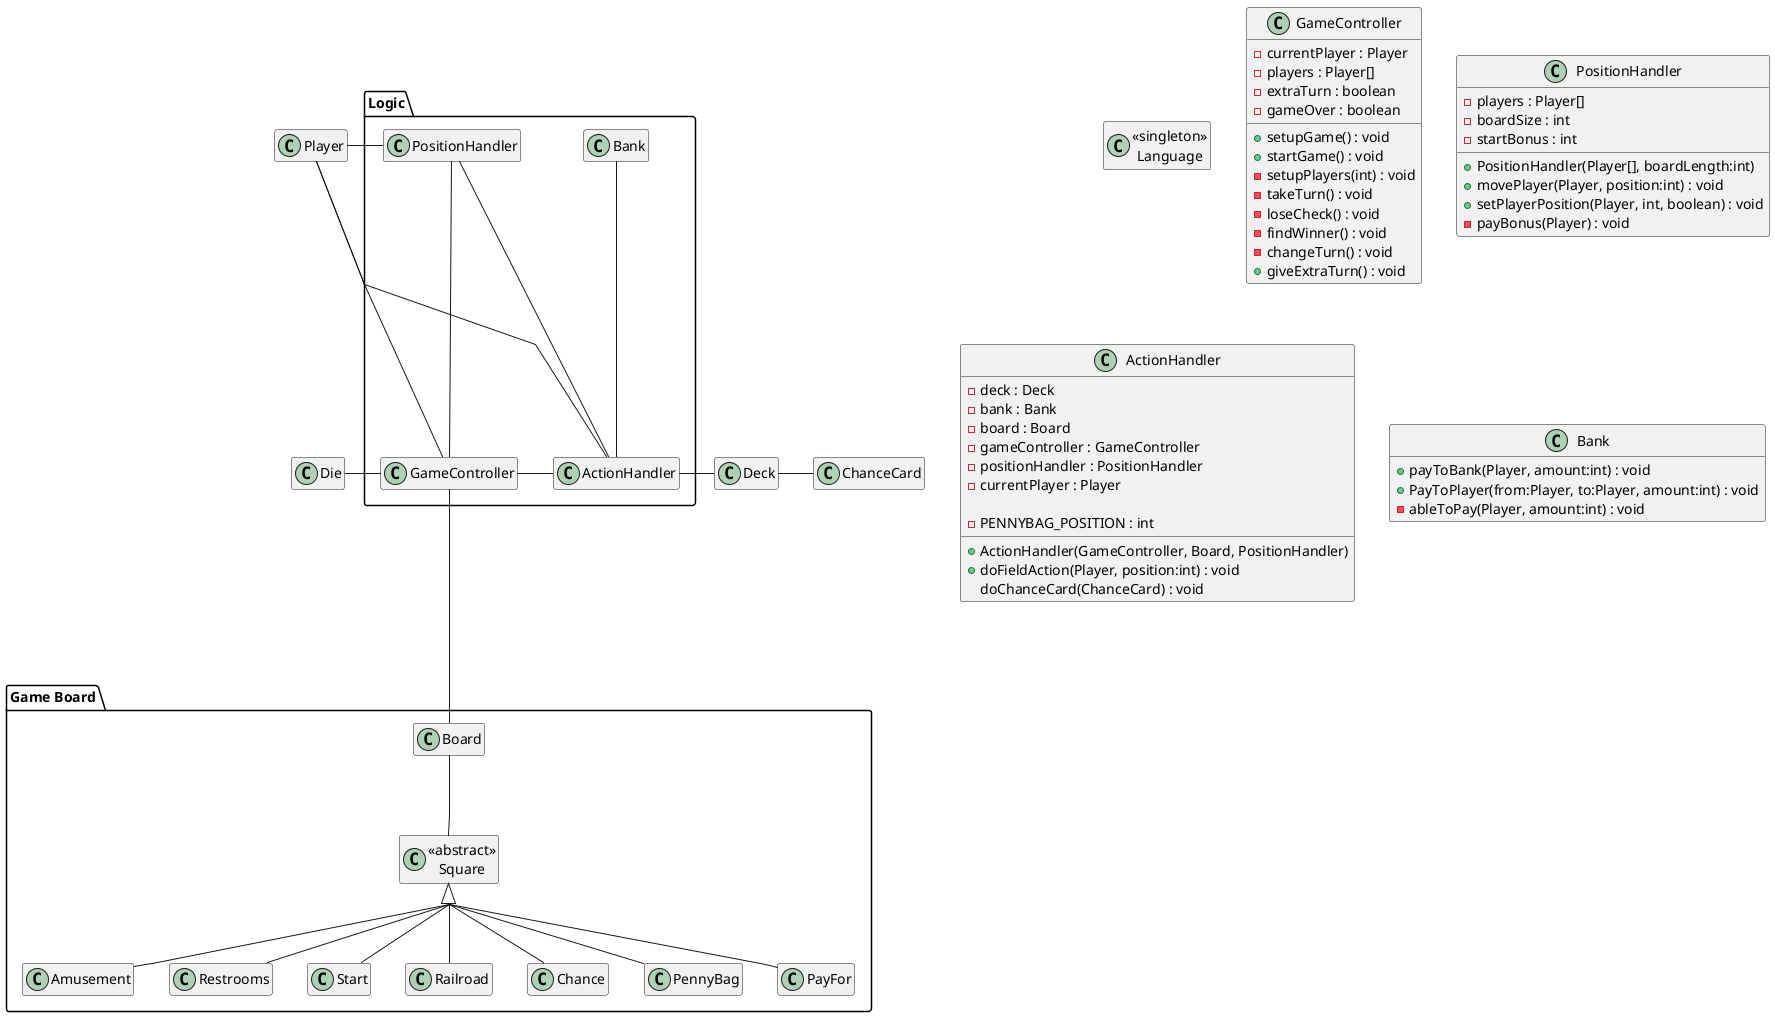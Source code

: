 @startuml

hide empty members
skinparam groupInheritance 2

skinparam linetype polyline


class Die

package "Game Board" {
    class Board
    class "<<abstract>>\nSquare" as Square
        class Amusement
        class Restrooms
        class Start
        class Railroad
        class Chance
        class PennyBag
        class PayFor
}

package Logic {
    class Bank
    class GameController
    class PositionHandler
    class ActionHandler
}

class Deck
class ChanceCard
class Player
class "<<singleton>>\nLanguage" as Language

GameController -left- PositionHandler
GameController -right- ActionHandler
PositionHandler -- ActionHandler

GameController -left- Player
ActionHandler -left- Player
PositionHandler -left- Player
ActionHandler -up- Bank

GameController -down-- Board
ActionHandler -right- Deck
    Deck -right- ChanceCard
GameController -left- Die


Board -- Square
Square <|-- Restrooms
Square <|-- Amusement
Square <|-- Railroad
Square <|-- PayFor
Square <|-- PennyBag
Square <|-- Start
Square <|-- Chance


class GameController {
    -currentPlayer : Player
    -players : Player[]
    -extraTurn : boolean
    -gameOver : boolean

    +setupGame() : void
    +startGame() : void
    -setupPlayers(int) : void
    -takeTurn() : void
    -loseCheck() : void
    -findWinner() : void
    -changeTurn() : void
    +giveExtraTurn() : void
}

class PositionHandler {
    -players : Player[]
    -boardSize : int
    -startBonus : int

    +PositionHandler(Player[], boardLength:int)
    +movePlayer(Player, position:int) : void
    +setPlayerPosition(Player, int, boolean) : void
    -payBonus(Player) : void
}

class ActionHandler {
    -deck : Deck
    -bank : Bank
    -board : Board
    -gameController : GameController
    -positionHandler : PositionHandler
    -currentPlayer : Player

    -PENNYBAG_POSITION : int

    +ActionHandler(GameController, Board, PositionHandler)
    +doFieldAction(Player, position:int) : void
    doChanceCard(ChanceCard) : void
}

class Bank {
    +payToBank(Player, amount:int) : void
    +PayToPlayer(from:Player, to:Player, amount:int) : void
    -ableToPay(Player, amount:int) : void
}

@enduml
